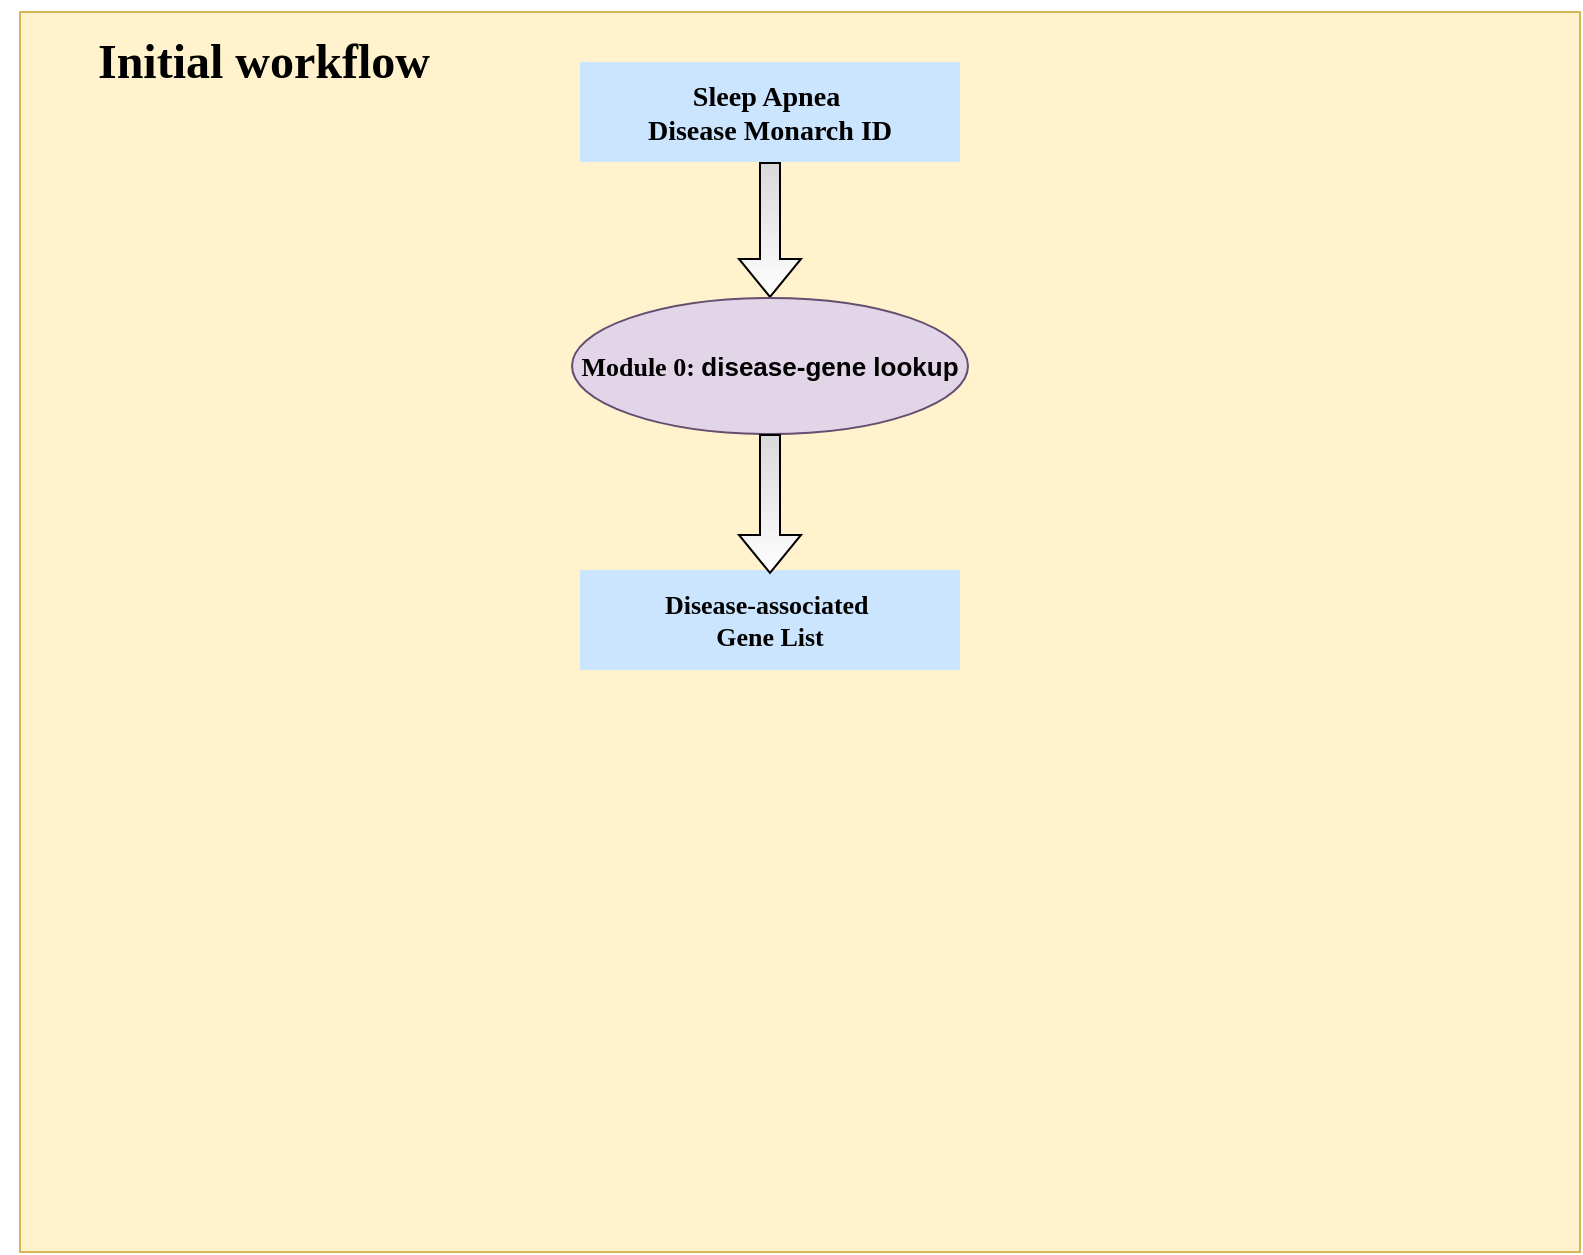 <mxfile version="10.7.3" type="github"><diagram id="riwVYXw5_tBbD7ztN1lc" name="Page-1"><mxGraphModel dx="832" dy="648" grid="1" gridSize="10" guides="1" tooltips="1" connect="1" arrows="1" fold="1" page="1" pageScale="1" pageWidth="827" pageHeight="1169" math="0" shadow="0"><root><mxCell id="0"/><mxCell id="1" parent="0"/><mxCell id="Q3ZiQIQjoB5jq5RmKQD1-1" value="" style="rounded=0;whiteSpace=wrap;html=1;fillColor=#fff2cc;strokeColor=#d6b656;" vertex="1" parent="1"><mxGeometry x="80" y="80" width="780" height="620" as="geometry"/></mxCell><mxCell id="Q3ZiQIQjoB5jq5RmKQD1-2" value="&lt;h1&gt;&lt;b&gt;&lt;font face=&quot;Comic Sans MS&quot;&gt;Initial workflow&amp;nbsp;&lt;/font&gt;&lt;/b&gt;&lt;/h1&gt;" style="text;html=1;strokeColor=none;fillColor=none;align=center;verticalAlign=middle;whiteSpace=wrap;rounded=0;" vertex="1" parent="1"><mxGeometry x="70" y="90" width="270" height="30" as="geometry"/></mxCell><mxCell id="Q3ZiQIQjoB5jq5RmKQD1-15" value="" style="edgeStyle=orthogonalEdgeStyle;rounded=0;orthogonalLoop=1;jettySize=auto;html=1;shape=flexArrow;fillColor=#D9D9D9;gradientColor=#ffffff;entryX=0.5;entryY=0;entryDx=0;entryDy=0;" edge="1" parent="1" source="Q3ZiQIQjoB5jq5RmKQD1-7" target="Q3ZiQIQjoB5jq5RmKQD1-23"><mxGeometry relative="1" as="geometry"><mxPoint x="455" y="230" as="targetPoint"/></mxGeometry></mxCell><mxCell id="Q3ZiQIQjoB5jq5RmKQD1-7" value="&lt;h3&gt;&lt;font face=&quot;Comic Sans MS&quot;&gt;Sleep Apnea&amp;nbsp;&lt;br&gt;&lt;/font&gt;&lt;font face=&quot;Comic Sans MS&quot;&gt;Disease&amp;nbsp;&lt;span&gt;Monarch ID&lt;/span&gt;&lt;/font&gt;&lt;/h3&gt;" style="rounded=0;whiteSpace=wrap;html=1;fillColor=#cce5ff;strokeColor=none;" vertex="1" parent="1"><mxGeometry x="360" y="105" width="190" height="50" as="geometry"/></mxCell><mxCell id="Q3ZiQIQjoB5jq5RmKQD1-14" value="&lt;h4 style=&quot;font-size: 13px&quot;&gt;&lt;font face=&quot;Comic Sans MS&quot; style=&quot;font-size: 13px&quot;&gt;Disease-associated&amp;nbsp;&lt;br&gt;&lt;/font&gt;&lt;font face=&quot;Comic Sans MS&quot; style=&quot;font-size: 13px&quot;&gt;Gene List&lt;/font&gt;&lt;/h4&gt;" style="rounded=0;whiteSpace=wrap;html=1;fillColor=#cce5ff;strokeColor=none;" vertex="1" parent="1"><mxGeometry x="360" y="359" width="190" height="50" as="geometry"/></mxCell><mxCell id="Q3ZiQIQjoB5jq5RmKQD1-23" value="&lt;h3&gt;&lt;/h3&gt;&lt;h3 style=&quot;font-size: 13px&quot;&gt;&lt;font face=&quot;Comic Sans MS&quot; style=&quot;font-size: 13px&quot;&gt;Module 0:&amp;nbsp;&lt;/font&gt;disease-gene lookup&lt;/h3&gt;" style="ellipse;whiteSpace=wrap;html=1;fillColor=#e1d5e7;strokeColor=#654E70;gradientColor=none;" vertex="1" parent="1"><mxGeometry x="356" y="223" width="198" height="68" as="geometry"/></mxCell><mxCell id="Q3ZiQIQjoB5jq5RmKQD1-29" value="" style="edgeStyle=orthogonalEdgeStyle;rounded=0;orthogonalLoop=1;jettySize=auto;html=1;shape=flexArrow;fillColor=#D9D9D9;gradientColor=#ffffff;entryX=0.5;entryY=0;entryDx=0;entryDy=0;" edge="1" parent="1"><mxGeometry relative="1" as="geometry"><mxPoint x="455" y="291" as="sourcePoint"/><mxPoint x="455" y="361" as="targetPoint"/></mxGeometry></mxCell></root></mxGraphModel></diagram></mxfile>